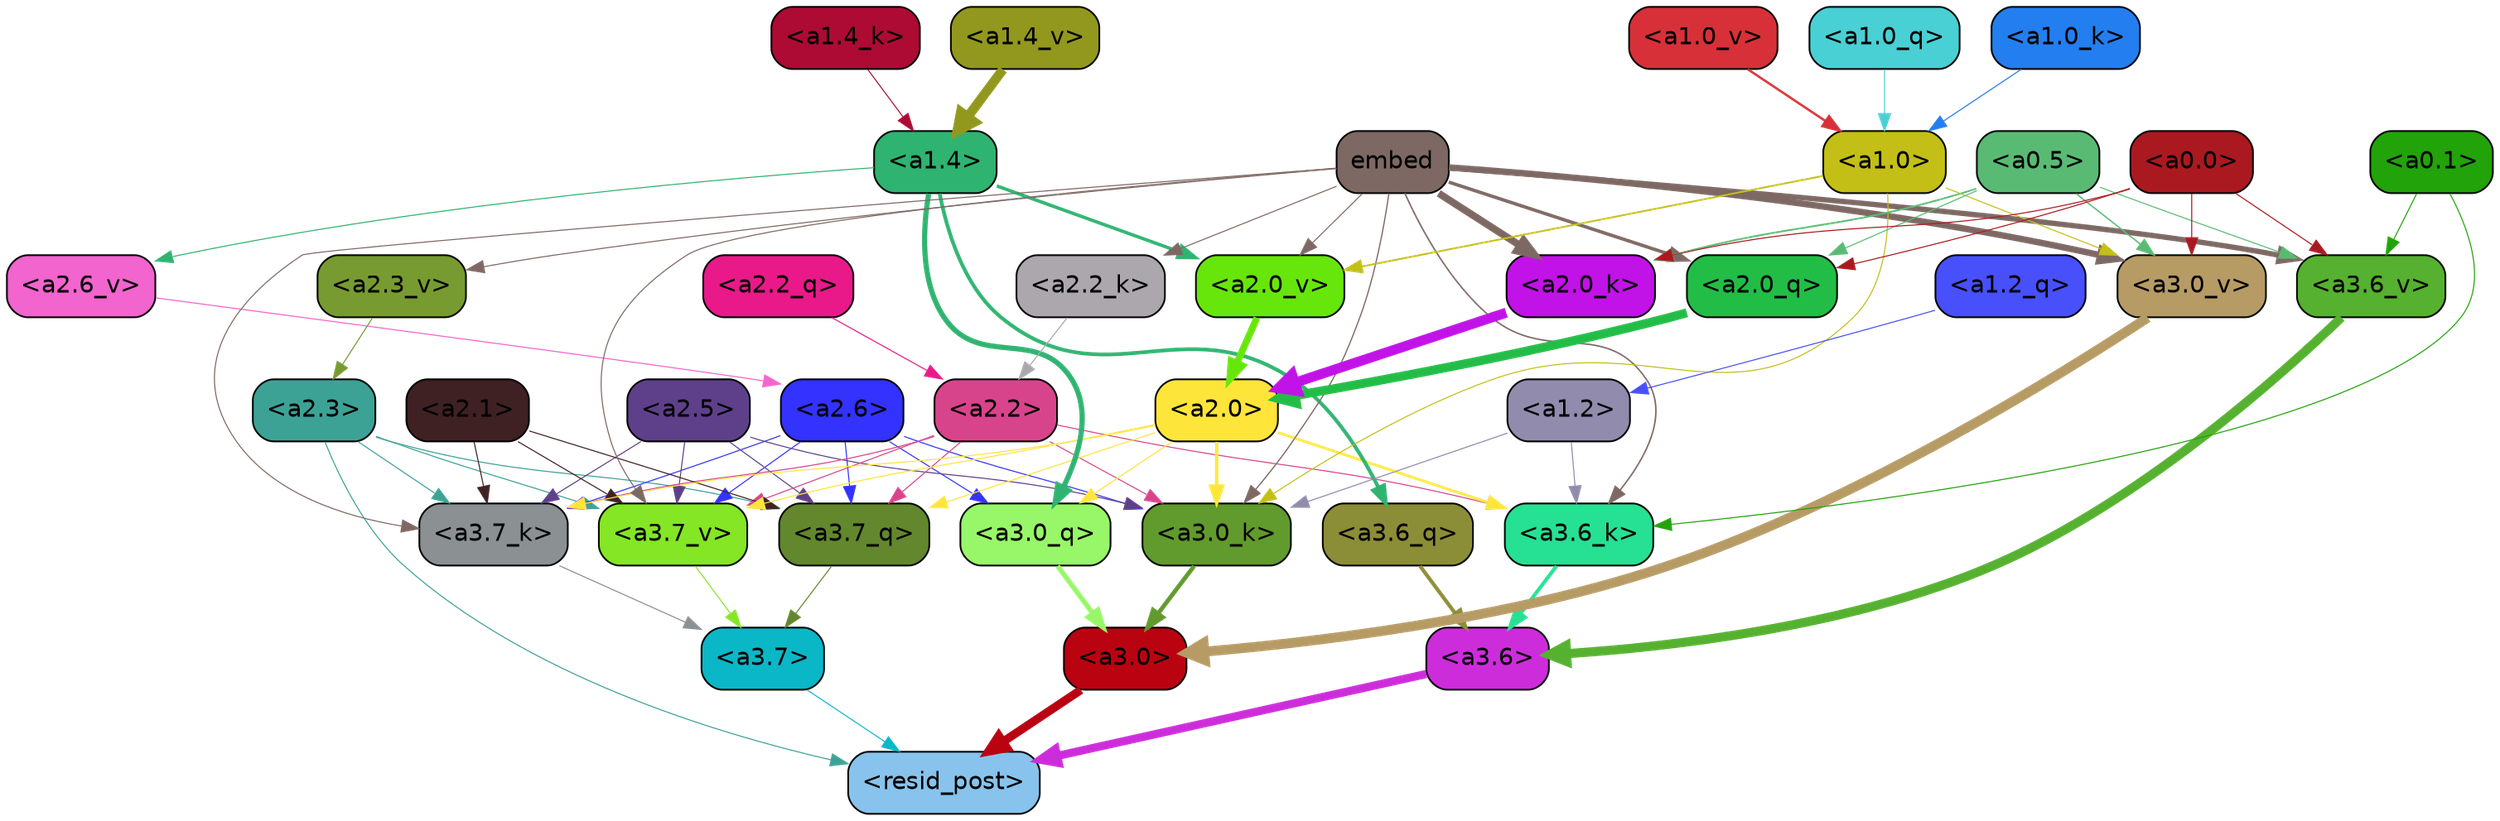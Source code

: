 strict digraph "" {
	graph [bgcolor=transparent,
		layout=dot,
		overlap=false,
		splines=true
	];
	"<a3.7>"	[color=black,
		fillcolor="#0ab7c7",
		fontname=Helvetica,
		shape=box,
		style="filled, rounded"];
	"<resid_post>"	[color=black,
		fillcolor="#87c3ec",
		fontname=Helvetica,
		shape=box,
		style="filled, rounded"];
	"<a3.7>" -> "<resid_post>"	[color="#0ab7c7",
		penwidth=0.6];
	"<a3.6>"	[color=black,
		fillcolor="#cd2cdb",
		fontname=Helvetica,
		shape=box,
		style="filled, rounded"];
	"<a3.6>" -> "<resid_post>"	[color="#cd2cdb",
		penwidth=4.7534414529800415];
	"<a3.0>"	[color=black,
		fillcolor="#ba0311",
		fontname=Helvetica,
		shape=box,
		style="filled, rounded"];
	"<a3.0>" -> "<resid_post>"	[color="#ba0311",
		penwidth=4.898576855659485];
	"<a2.3>"	[color=black,
		fillcolor="#3da296",
		fontname=Helvetica,
		shape=box,
		style="filled, rounded"];
	"<a2.3>" -> "<resid_post>"	[color="#3da296",
		penwidth=0.6];
	"<a3.7_q>"	[color=black,
		fillcolor="#62872d",
		fontname=Helvetica,
		shape=box,
		style="filled, rounded"];
	"<a2.3>" -> "<a3.7_q>"	[color="#3da296",
		penwidth=0.6];
	"<a3.7_k>"	[color=black,
		fillcolor="#8b9093",
		fontname=Helvetica,
		shape=box,
		style="filled, rounded"];
	"<a2.3>" -> "<a3.7_k>"	[color="#3da296",
		penwidth=0.6];
	"<a3.7_v>"	[color=black,
		fillcolor="#84e624",
		fontname=Helvetica,
		shape=box,
		style="filled, rounded"];
	"<a2.3>" -> "<a3.7_v>"	[color="#3da296",
		penwidth=0.6];
	"<a3.7_q>" -> "<a3.7>"	[color="#62872d",
		penwidth=0.6];
	"<a3.6_q>"	[color=black,
		fillcolor="#8c8d37",
		fontname=Helvetica,
		shape=box,
		style="filled, rounded"];
	"<a3.6_q>" -> "<a3.6>"	[color="#8c8d37",
		penwidth=2.160832464694977];
	"<a3.0_q>"	[color=black,
		fillcolor="#98f669",
		fontname=Helvetica,
		shape=box,
		style="filled, rounded"];
	"<a3.0_q>" -> "<a3.0>"	[color="#98f669",
		penwidth=2.870753765106201];
	"<a3.7_k>" -> "<a3.7>"	[color="#8b9093",
		penwidth=0.6];
	"<a3.6_k>"	[color=black,
		fillcolor="#26e193",
		fontname=Helvetica,
		shape=box,
		style="filled, rounded"];
	"<a3.6_k>" -> "<a3.6>"	[color="#26e193",
		penwidth=2.13908451795578];
	"<a3.0_k>"	[color=black,
		fillcolor="#619a2d",
		fontname=Helvetica,
		shape=box,
		style="filled, rounded"];
	"<a3.0_k>" -> "<a3.0>"	[color="#619a2d",
		penwidth=2.520303964614868];
	"<a3.7_v>" -> "<a3.7>"	[color="#84e624",
		penwidth=0.6];
	"<a3.6_v>"	[color=black,
		fillcolor="#55b12f",
		fontname=Helvetica,
		shape=box,
		style="filled, rounded"];
	"<a3.6_v>" -> "<a3.6>"	[color="#55b12f",
		penwidth=5.297133803367615];
	"<a3.0_v>"	[color=black,
		fillcolor="#b69b65",
		fontname=Helvetica,
		shape=box,
		style="filled, rounded"];
	"<a3.0_v>" -> "<a3.0>"	[color="#b69b65",
		penwidth=5.680712580680847];
	"<a2.6>"	[color=black,
		fillcolor="#3332fe",
		fontname=Helvetica,
		shape=box,
		style="filled, rounded"];
	"<a2.6>" -> "<a3.7_q>"	[color="#3332fe",
		penwidth=0.6];
	"<a2.6>" -> "<a3.0_q>"	[color="#3332fe",
		penwidth=0.6];
	"<a2.6>" -> "<a3.7_k>"	[color="#3332fe",
		penwidth=0.6];
	"<a2.6>" -> "<a3.0_k>"	[color="#3332fe",
		penwidth=0.6];
	"<a2.6>" -> "<a3.7_v>"	[color="#3332fe",
		penwidth=0.6];
	"<a2.5>"	[color=black,
		fillcolor="#5e408a",
		fontname=Helvetica,
		shape=box,
		style="filled, rounded"];
	"<a2.5>" -> "<a3.7_q>"	[color="#5e408a",
		penwidth=0.6];
	"<a2.5>" -> "<a3.7_k>"	[color="#5e408a",
		penwidth=0.6];
	"<a2.5>" -> "<a3.0_k>"	[color="#5e408a",
		penwidth=0.6];
	"<a2.5>" -> "<a3.7_v>"	[color="#5e408a",
		penwidth=0.6];
	"<a2.2>"	[color=black,
		fillcolor="#d8448b",
		fontname=Helvetica,
		shape=box,
		style="filled, rounded"];
	"<a2.2>" -> "<a3.7_q>"	[color="#d8448b",
		penwidth=0.6];
	"<a2.2>" -> "<a3.7_k>"	[color="#d8448b",
		penwidth=0.6];
	"<a2.2>" -> "<a3.6_k>"	[color="#d8448b",
		penwidth=0.6];
	"<a2.2>" -> "<a3.0_k>"	[color="#d8448b",
		penwidth=0.6];
	"<a2.2>" -> "<a3.7_v>"	[color="#d8448b",
		penwidth=0.6];
	"<a2.1>"	[color=black,
		fillcolor="#3f2123",
		fontname=Helvetica,
		shape=box,
		style="filled, rounded"];
	"<a2.1>" -> "<a3.7_q>"	[color="#3f2123",
		penwidth=0.6];
	"<a2.1>" -> "<a3.7_k>"	[color="#3f2123",
		penwidth=0.6];
	"<a2.1>" -> "<a3.7_v>"	[color="#3f2123",
		penwidth=0.6];
	"<a2.0>"	[color=black,
		fillcolor="#fee53a",
		fontname=Helvetica,
		shape=box,
		style="filled, rounded"];
	"<a2.0>" -> "<a3.7_q>"	[color="#fee53a",
		penwidth=0.6];
	"<a2.0>" -> "<a3.0_q>"	[color="#fee53a",
		penwidth=0.6];
	"<a2.0>" -> "<a3.7_k>"	[color="#fee53a",
		penwidth=0.6];
	"<a2.0>" -> "<a3.6_k>"	[color="#fee53a",
		penwidth=1.4784413101151586];
	"<a2.0>" -> "<a3.0_k>"	[color="#fee53a",
		penwidth=1.8858084231615067];
	"<a2.0>" -> "<a3.7_v>"	[color="#fee53a",
		penwidth=0.6];
	"<a1.4>"	[color=black,
		fillcolor="#2fb370",
		fontname=Helvetica,
		shape=box,
		style="filled, rounded"];
	"<a1.4>" -> "<a3.6_q>"	[color="#2fb370",
		penwidth=2.149975523352623];
	"<a1.4>" -> "<a3.0_q>"	[color="#2fb370",
		penwidth=3.0018038749694824];
	"<a2.6_v>"	[color=black,
		fillcolor="#f264ce",
		fontname=Helvetica,
		shape=box,
		style="filled, rounded"];
	"<a1.4>" -> "<a2.6_v>"	[color="#2fb370",
		penwidth=0.6];
	"<a2.0_v>"	[color=black,
		fillcolor="#67e60b",
		fontname=Helvetica,
		shape=box,
		style="filled, rounded"];
	"<a1.4>" -> "<a2.0_v>"	[color="#2fb370",
		penwidth=1.925402581691742];
	embed	[color=black,
		fillcolor="#7d6863",
		fontname=Helvetica,
		shape=box,
		style="filled, rounded"];
	embed -> "<a3.7_k>"	[color="#7d6863",
		penwidth=0.6];
	embed -> "<a3.6_k>"	[color="#7d6863",
		penwidth=0.8552796393632889];
	embed -> "<a3.0_k>"	[color="#7d6863",
		penwidth=0.691851794719696];
	embed -> "<a3.7_v>"	[color="#7d6863",
		penwidth=0.6];
	embed -> "<a3.6_v>"	[color="#7d6863",
		penwidth=3.067279100418091];
	embed -> "<a3.0_v>"	[color="#7d6863",
		penwidth=3.6927278637886047];
	"<a2.0_q>"	[color=black,
		fillcolor="#22bd46",
		fontname=Helvetica,
		shape=box,
		style="filled, rounded"];
	embed -> "<a2.0_q>"	[color="#7d6863",
		penwidth=1.944248914718628];
	"<a2.2_k>"	[color=black,
		fillcolor="#aba7ad",
		fontname=Helvetica,
		shape=box,
		style="filled, rounded"];
	embed -> "<a2.2_k>"	[color="#7d6863",
		penwidth=0.6];
	"<a2.0_k>"	[color=black,
		fillcolor="#c112e7",
		fontname=Helvetica,
		shape=box,
		style="filled, rounded"];
	embed -> "<a2.0_k>"	[color="#7d6863",
		penwidth=4.198909968137741];
	"<a2.3_v>"	[color=black,
		fillcolor="#779b30",
		fontname=Helvetica,
		shape=box,
		style="filled, rounded"];
	embed -> "<a2.3_v>"	[color="#7d6863",
		penwidth=0.6];
	embed -> "<a2.0_v>"	[color="#7d6863",
		penwidth=0.6];
	"<a1.2>"	[color=black,
		fillcolor="#918bad",
		fontname=Helvetica,
		shape=box,
		style="filled, rounded"];
	"<a1.2>" -> "<a3.6_k>"	[color="#918bad",
		penwidth=0.6];
	"<a1.2>" -> "<a3.0_k>"	[color="#918bad",
		penwidth=0.6];
	"<a0.1>"	[color=black,
		fillcolor="#22a309",
		fontname=Helvetica,
		shape=box,
		style="filled, rounded"];
	"<a0.1>" -> "<a3.6_k>"	[color="#22a309",
		penwidth=0.6];
	"<a0.1>" -> "<a3.6_v>"	[color="#22a309",
		penwidth=0.6];
	"<a1.0>"	[color=black,
		fillcolor="#c3bf17",
		fontname=Helvetica,
		shape=box,
		style="filled, rounded"];
	"<a1.0>" -> "<a3.0_k>"	[color="#c3bf17",
		penwidth=0.6];
	"<a1.0>" -> "<a3.0_v>"	[color="#c3bf17",
		penwidth=0.6];
	"<a1.0>" -> "<a2.0_v>"	[color="#c3bf17",
		penwidth=0.9920598268508911];
	"<a0.5>"	[color=black,
		fillcolor="#59bb73",
		fontname=Helvetica,
		shape=box,
		style="filled, rounded"];
	"<a0.5>" -> "<a3.6_v>"	[color="#59bb73",
		penwidth=0.6];
	"<a0.5>" -> "<a3.0_v>"	[color="#59bb73",
		penwidth=0.8028683364391327];
	"<a0.5>" -> "<a2.0_q>"	[color="#59bb73",
		penwidth=0.6];
	"<a0.5>" -> "<a2.0_k>"	[color="#59bb73",
		penwidth=0.9883035719394684];
	"<a0.0>"	[color=black,
		fillcolor="#ab1920",
		fontname=Helvetica,
		shape=box,
		style="filled, rounded"];
	"<a0.0>" -> "<a3.6_v>"	[color="#ab1920",
		penwidth=0.6];
	"<a0.0>" -> "<a3.0_v>"	[color="#ab1920",
		penwidth=0.6];
	"<a0.0>" -> "<a2.0_q>"	[color="#ab1920",
		penwidth=0.6];
	"<a0.0>" -> "<a2.0_k>"	[color="#ab1920",
		penwidth=0.6];
	"<a2.2_q>"	[color=black,
		fillcolor="#e91989",
		fontname=Helvetica,
		shape=box,
		style="filled, rounded"];
	"<a2.2_q>" -> "<a2.2>"	[color="#e91989",
		penwidth=0.6];
	"<a2.0_q>" -> "<a2.0>"	[color="#22bd46",
		penwidth=5.1847569942474365];
	"<a2.2_k>" -> "<a2.2>"	[color="#aba7ad",
		penwidth=0.6149471998214722];
	"<a2.0_k>" -> "<a2.0>"	[color="#c112e7",
		penwidth=5.773491740226746];
	"<a2.6_v>" -> "<a2.6>"	[color="#f264ce",
		penwidth=0.6];
	"<a2.3_v>" -> "<a2.3>"	[color="#779b30",
		penwidth=0.6];
	"<a2.0_v>" -> "<a2.0>"	[color="#67e60b",
		penwidth=3.9731863737106323];
	"<a1.2_q>"	[color=black,
		fillcolor="#4750fb",
		fontname=Helvetica,
		shape=box,
		style="filled, rounded"];
	"<a1.2_q>" -> "<a1.2>"	[color="#4750fb",
		penwidth=0.6];
	"<a1.0_q>"	[color=black,
		fillcolor="#49d0d4",
		fontname=Helvetica,
		shape=box,
		style="filled, rounded"];
	"<a1.0_q>" -> "<a1.0>"	[color="#49d0d4",
		penwidth=0.6];
	"<a1.4_k>"	[color=black,
		fillcolor="#ad0b33",
		fontname=Helvetica,
		shape=box,
		style="filled, rounded"];
	"<a1.4_k>" -> "<a1.4>"	[color="#ad0b33",
		penwidth=0.6];
	"<a1.0_k>"	[color=black,
		fillcolor="#237eef",
		fontname=Helvetica,
		shape=box,
		style="filled, rounded"];
	"<a1.0_k>" -> "<a1.0>"	[color="#237eef",
		penwidth=0.6];
	"<a1.4_v>"	[color=black,
		fillcolor="#92981d",
		fontname=Helvetica,
		shape=box,
		style="filled, rounded"];
	"<a1.4_v>" -> "<a1.4>"	[color="#92981d",
		penwidth=5.565408229827881];
	"<a1.0_v>"	[color=black,
		fillcolor="#d73038",
		fontname=Helvetica,
		shape=box,
		style="filled, rounded"];
	"<a1.0_v>" -> "<a1.0>"	[color="#d73038",
		penwidth=1.3358666002750397];
}
